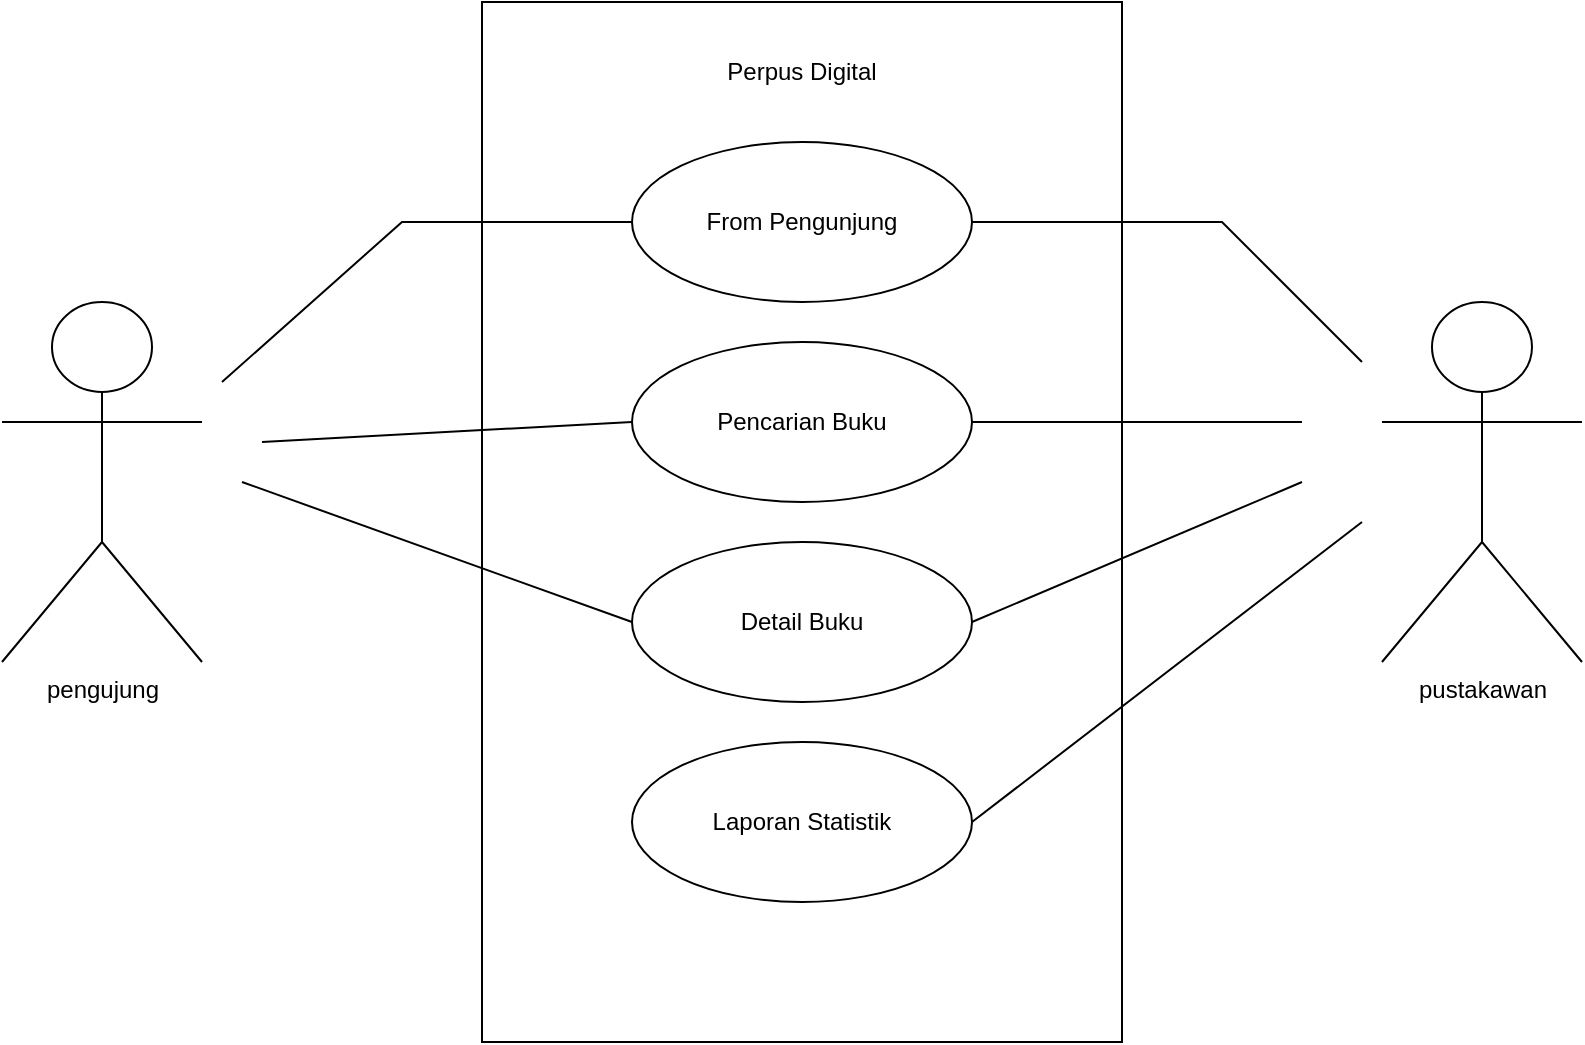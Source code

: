 <mxfile version="23.0.2" type="github">
  <diagram name="Page-1" id="6K0oyNGVvTFTwKE0ccfs">
    <mxGraphModel dx="1259" dy="702" grid="1" gridSize="10" guides="1" tooltips="1" connect="1" arrows="1" fold="1" page="1" pageScale="1" pageWidth="850" pageHeight="1100" math="0" shadow="0">
      <root>
        <mxCell id="0" />
        <mxCell id="1" parent="0" />
        <mxCell id="59bPoHvH-pMukN5RrYKX-1" value="" style="rounded=0;whiteSpace=wrap;html=1;" vertex="1" parent="1">
          <mxGeometry x="280" y="120" width="320" height="520" as="geometry" />
        </mxCell>
        <mxCell id="59bPoHvH-pMukN5RrYKX-2" value="Perpus Digital" style="text;html=1;strokeColor=none;fillColor=none;align=center;verticalAlign=middle;whiteSpace=wrap;rounded=0;" vertex="1" parent="1">
          <mxGeometry x="400" y="140" width="80" height="30" as="geometry" />
        </mxCell>
        <mxCell id="59bPoHvH-pMukN5RrYKX-3" value="From Pengunjung" style="ellipse;whiteSpace=wrap;html=1;" vertex="1" parent="1">
          <mxGeometry x="355" y="190" width="170" height="80" as="geometry" />
        </mxCell>
        <mxCell id="59bPoHvH-pMukN5RrYKX-4" value="Pencarian Buku" style="ellipse;whiteSpace=wrap;html=1;" vertex="1" parent="1">
          <mxGeometry x="355" y="290" width="170" height="80" as="geometry" />
        </mxCell>
        <mxCell id="59bPoHvH-pMukN5RrYKX-6" value="Detail Buku" style="ellipse;whiteSpace=wrap;html=1;" vertex="1" parent="1">
          <mxGeometry x="355" y="390" width="170" height="80" as="geometry" />
        </mxCell>
        <mxCell id="59bPoHvH-pMukN5RrYKX-8" value="Laporan Statistik" style="ellipse;whiteSpace=wrap;html=1;" vertex="1" parent="1">
          <mxGeometry x="355" y="490" width="170" height="80" as="geometry" />
        </mxCell>
        <mxCell id="59bPoHvH-pMukN5RrYKX-10" value="pengujung" style="shape=umlActor;verticalLabelPosition=bottom;verticalAlign=top;html=1;outlineConnect=0;" vertex="1" parent="1">
          <mxGeometry x="40" y="270" width="100" height="180" as="geometry" />
        </mxCell>
        <mxCell id="59bPoHvH-pMukN5RrYKX-12" value="" style="endArrow=none;html=1;rounded=0;entryX=0;entryY=0.5;entryDx=0;entryDy=0;" edge="1" parent="1" target="59bPoHvH-pMukN5RrYKX-3">
          <mxGeometry width="50" height="50" relative="1" as="geometry">
            <mxPoint x="150" y="310" as="sourcePoint" />
            <mxPoint x="450" y="340" as="targetPoint" />
            <Array as="points">
              <mxPoint x="240" y="230" />
            </Array>
          </mxGeometry>
        </mxCell>
        <mxCell id="59bPoHvH-pMukN5RrYKX-13" value="" style="endArrow=none;html=1;rounded=0;entryX=0;entryY=0.5;entryDx=0;entryDy=0;" edge="1" parent="1" target="59bPoHvH-pMukN5RrYKX-4">
          <mxGeometry width="50" height="50" relative="1" as="geometry">
            <mxPoint x="170" y="340" as="sourcePoint" />
            <mxPoint x="450" y="340" as="targetPoint" />
          </mxGeometry>
        </mxCell>
        <mxCell id="59bPoHvH-pMukN5RrYKX-14" value="" style="endArrow=none;html=1;rounded=0;entryX=0;entryY=0.5;entryDx=0;entryDy=0;" edge="1" parent="1" target="59bPoHvH-pMukN5RrYKX-6">
          <mxGeometry width="50" height="50" relative="1" as="geometry">
            <mxPoint x="160" y="360" as="sourcePoint" />
            <mxPoint x="450" y="340" as="targetPoint" />
          </mxGeometry>
        </mxCell>
        <mxCell id="59bPoHvH-pMukN5RrYKX-15" value="pustakawan" style="shape=umlActor;verticalLabelPosition=bottom;verticalAlign=top;html=1;outlineConnect=0;" vertex="1" parent="1">
          <mxGeometry x="730" y="270" width="100" height="180" as="geometry" />
        </mxCell>
        <mxCell id="59bPoHvH-pMukN5RrYKX-16" value="" style="endArrow=none;html=1;rounded=0;entryX=1;entryY=0.5;entryDx=0;entryDy=0;" edge="1" parent="1" target="59bPoHvH-pMukN5RrYKX-3">
          <mxGeometry width="50" height="50" relative="1" as="geometry">
            <mxPoint x="720" y="300" as="sourcePoint" />
            <mxPoint x="450" y="340" as="targetPoint" />
            <Array as="points">
              <mxPoint x="650" y="230" />
            </Array>
          </mxGeometry>
        </mxCell>
        <mxCell id="59bPoHvH-pMukN5RrYKX-17" value="" style="endArrow=none;html=1;rounded=0;entryX=1;entryY=0.5;entryDx=0;entryDy=0;" edge="1" parent="1" target="59bPoHvH-pMukN5RrYKX-4">
          <mxGeometry width="50" height="50" relative="1" as="geometry">
            <mxPoint x="690" y="330" as="sourcePoint" />
            <mxPoint x="450" y="340" as="targetPoint" />
          </mxGeometry>
        </mxCell>
        <mxCell id="59bPoHvH-pMukN5RrYKX-18" value="" style="endArrow=none;html=1;rounded=0;exitX=1;exitY=0.5;exitDx=0;exitDy=0;" edge="1" parent="1" source="59bPoHvH-pMukN5RrYKX-6">
          <mxGeometry width="50" height="50" relative="1" as="geometry">
            <mxPoint x="400" y="390" as="sourcePoint" />
            <mxPoint x="690" y="360" as="targetPoint" />
          </mxGeometry>
        </mxCell>
        <mxCell id="59bPoHvH-pMukN5RrYKX-19" value="" style="endArrow=none;html=1;rounded=0;exitX=1;exitY=0.5;exitDx=0;exitDy=0;" edge="1" parent="1" source="59bPoHvH-pMukN5RrYKX-8">
          <mxGeometry width="50" height="50" relative="1" as="geometry">
            <mxPoint x="400" y="390" as="sourcePoint" />
            <mxPoint x="720" y="380" as="targetPoint" />
          </mxGeometry>
        </mxCell>
      </root>
    </mxGraphModel>
  </diagram>
</mxfile>
